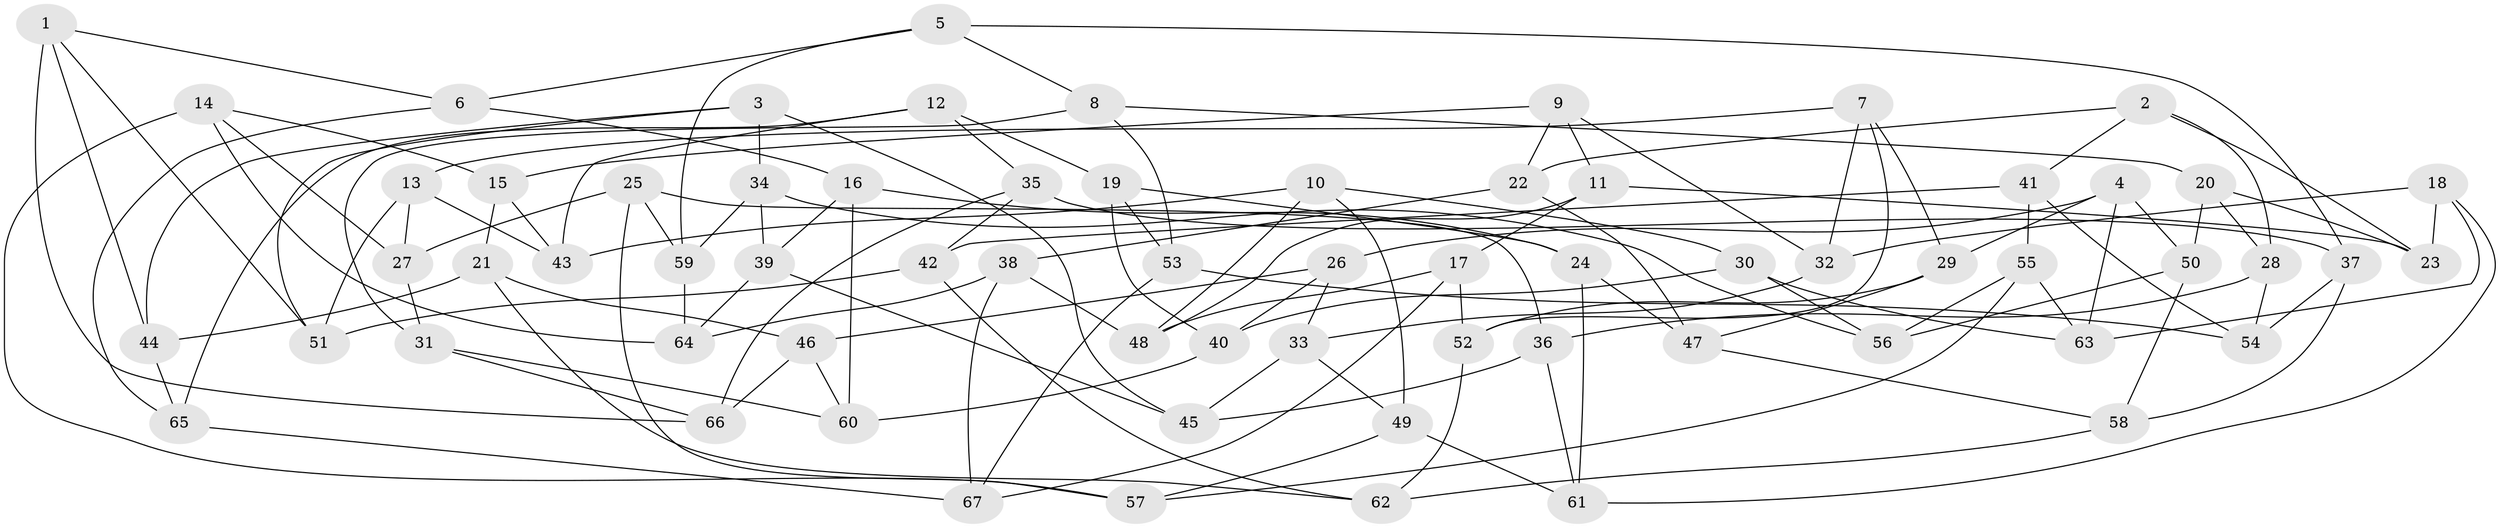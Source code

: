 // Generated by graph-tools (version 1.1) at 2025/50/03/09/25 03:50:56]
// undirected, 67 vertices, 134 edges
graph export_dot {
graph [start="1"]
  node [color=gray90,style=filled];
  1;
  2;
  3;
  4;
  5;
  6;
  7;
  8;
  9;
  10;
  11;
  12;
  13;
  14;
  15;
  16;
  17;
  18;
  19;
  20;
  21;
  22;
  23;
  24;
  25;
  26;
  27;
  28;
  29;
  30;
  31;
  32;
  33;
  34;
  35;
  36;
  37;
  38;
  39;
  40;
  41;
  42;
  43;
  44;
  45;
  46;
  47;
  48;
  49;
  50;
  51;
  52;
  53;
  54;
  55;
  56;
  57;
  58;
  59;
  60;
  61;
  62;
  63;
  64;
  65;
  66;
  67;
  1 -- 6;
  1 -- 44;
  1 -- 66;
  1 -- 51;
  2 -- 23;
  2 -- 41;
  2 -- 22;
  2 -- 28;
  3 -- 45;
  3 -- 44;
  3 -- 34;
  3 -- 51;
  4 -- 26;
  4 -- 63;
  4 -- 29;
  4 -- 50;
  5 -- 6;
  5 -- 37;
  5 -- 8;
  5 -- 59;
  6 -- 65;
  6 -- 16;
  7 -- 13;
  7 -- 52;
  7 -- 29;
  7 -- 32;
  8 -- 53;
  8 -- 31;
  8 -- 20;
  9 -- 11;
  9 -- 15;
  9 -- 32;
  9 -- 22;
  10 -- 43;
  10 -- 30;
  10 -- 49;
  10 -- 48;
  11 -- 23;
  11 -- 48;
  11 -- 17;
  12 -- 65;
  12 -- 35;
  12 -- 19;
  12 -- 43;
  13 -- 51;
  13 -- 43;
  13 -- 27;
  14 -- 64;
  14 -- 57;
  14 -- 15;
  14 -- 27;
  15 -- 21;
  15 -- 43;
  16 -- 39;
  16 -- 24;
  16 -- 60;
  17 -- 48;
  17 -- 67;
  17 -- 52;
  18 -- 23;
  18 -- 61;
  18 -- 63;
  18 -- 32;
  19 -- 24;
  19 -- 40;
  19 -- 53;
  20 -- 28;
  20 -- 50;
  20 -- 23;
  21 -- 44;
  21 -- 46;
  21 -- 62;
  22 -- 47;
  22 -- 38;
  24 -- 47;
  24 -- 61;
  25 -- 57;
  25 -- 59;
  25 -- 27;
  25 -- 36;
  26 -- 40;
  26 -- 46;
  26 -- 33;
  27 -- 31;
  28 -- 54;
  28 -- 36;
  29 -- 52;
  29 -- 47;
  30 -- 40;
  30 -- 63;
  30 -- 56;
  31 -- 60;
  31 -- 66;
  32 -- 33;
  33 -- 49;
  33 -- 45;
  34 -- 56;
  34 -- 59;
  34 -- 39;
  35 -- 66;
  35 -- 37;
  35 -- 42;
  36 -- 45;
  36 -- 61;
  37 -- 54;
  37 -- 58;
  38 -- 67;
  38 -- 64;
  38 -- 48;
  39 -- 64;
  39 -- 45;
  40 -- 60;
  41 -- 55;
  41 -- 54;
  41 -- 42;
  42 -- 51;
  42 -- 62;
  44 -- 65;
  46 -- 66;
  46 -- 60;
  47 -- 58;
  49 -- 61;
  49 -- 57;
  50 -- 56;
  50 -- 58;
  52 -- 62;
  53 -- 67;
  53 -- 54;
  55 -- 56;
  55 -- 63;
  55 -- 57;
  58 -- 62;
  59 -- 64;
  65 -- 67;
}
